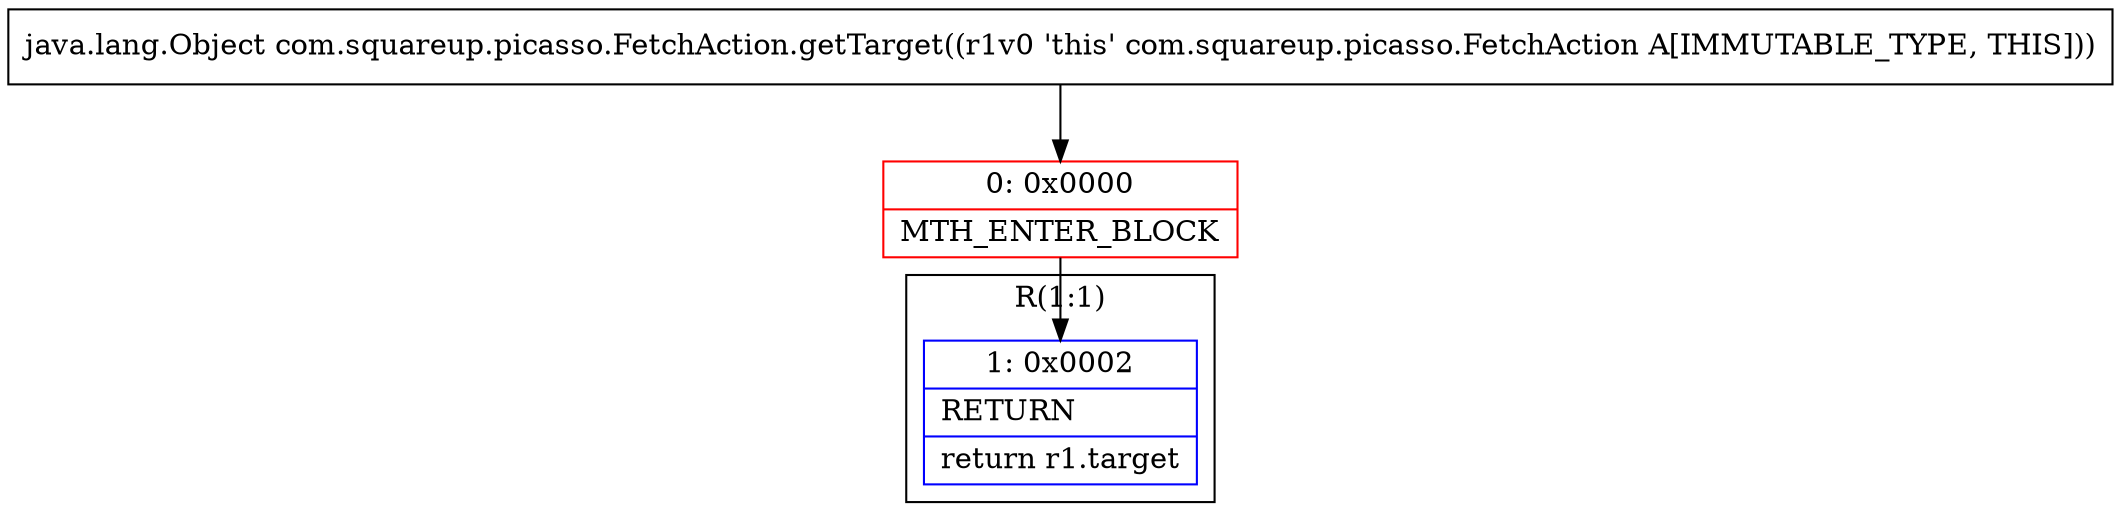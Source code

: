 digraph "CFG forcom.squareup.picasso.FetchAction.getTarget()Ljava\/lang\/Object;" {
subgraph cluster_Region_1317445881 {
label = "R(1:1)";
node [shape=record,color=blue];
Node_1 [shape=record,label="{1\:\ 0x0002|RETURN\l|return r1.target\l}"];
}
Node_0 [shape=record,color=red,label="{0\:\ 0x0000|MTH_ENTER_BLOCK\l}"];
MethodNode[shape=record,label="{java.lang.Object com.squareup.picasso.FetchAction.getTarget((r1v0 'this' com.squareup.picasso.FetchAction A[IMMUTABLE_TYPE, THIS])) }"];
MethodNode -> Node_0;
Node_0 -> Node_1;
}

